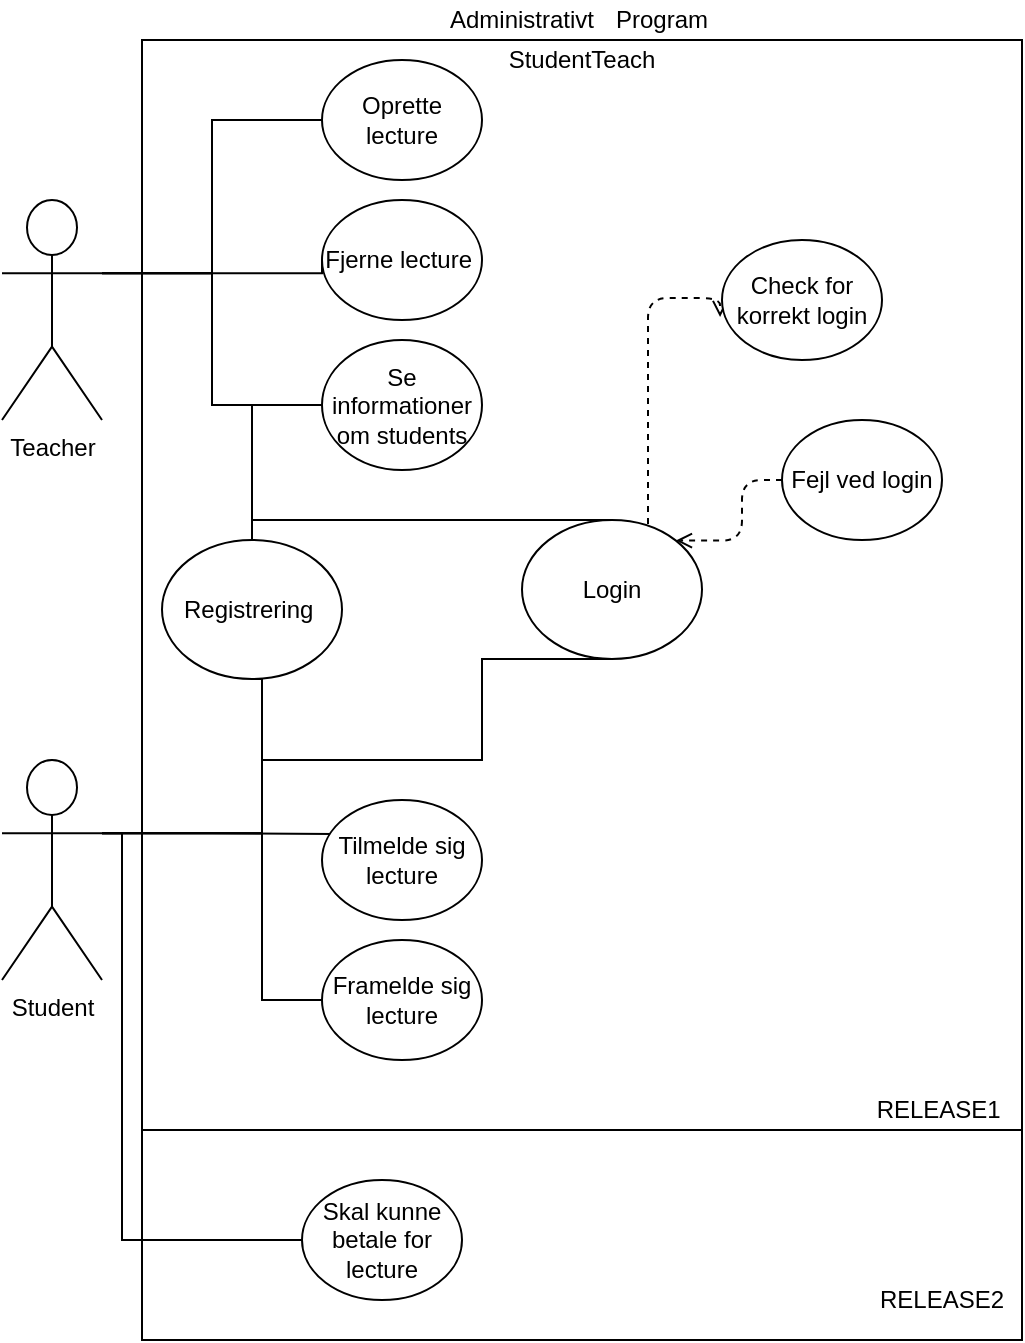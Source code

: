 <mxfile version="12.9.6" type="github"><diagram id="naz7NzOcKD-QqL_7P5jK" name="Page-1"><mxGraphModel dx="943" dy="561" grid="1" gridSize="10" guides="1" tooltips="1" connect="1" arrows="1" fold="1" page="1" pageScale="1" pageWidth="850" pageHeight="1100" math="0" shadow="0"><root><mxCell id="0"/><mxCell id="1" parent="0"/><mxCell id="hdsZDOFmJW38S7iMikZD-3" value="" style="rounded=0;whiteSpace=wrap;html=1;" parent="1" vertex="1"><mxGeometry x="180" y="90" width="440" height="650" as="geometry"/></mxCell><mxCell id="hdsZDOFmJW38S7iMikZD-5" value="Administrativt" style="text;html=1;strokeColor=none;fillColor=none;align=center;verticalAlign=middle;whiteSpace=wrap;rounded=0;" parent="1" vertex="1"><mxGeometry x="350" y="70" width="40" height="20" as="geometry"/></mxCell><mxCell id="hdsZDOFmJW38S7iMikZD-6" value="Program" style="text;html=1;strokeColor=none;fillColor=none;align=center;verticalAlign=middle;whiteSpace=wrap;rounded=0;" parent="1" vertex="1"><mxGeometry x="420" y="70" width="40" height="20" as="geometry"/></mxCell><mxCell id="hdsZDOFmJW38S7iMikZD-7" value="StudentTeach" style="text;html=1;strokeColor=none;fillColor=none;align=center;verticalAlign=middle;whiteSpace=wrap;rounded=0;" parent="1" vertex="1"><mxGeometry x="380" y="90" width="40" height="20" as="geometry"/></mxCell><mxCell id="Q4LFnAZzLEwqTKA5tDAf-13" style="edgeStyle=orthogonalEdgeStyle;rounded=0;orthogonalLoop=1;jettySize=auto;html=1;exitX=1;exitY=0.333;exitDx=0;exitDy=0;exitPerimeter=0;entryX=0.075;entryY=0.283;entryDx=0;entryDy=0;endArrow=none;endFill=0;strokeColor=#000000;entryPerimeter=0;" parent="1" source="hdsZDOFmJW38S7iMikZD-9" target="hdsZDOFmJW38S7iMikZD-17" edge="1"><mxGeometry relative="1" as="geometry"><Array as="points"/></mxGeometry></mxCell><mxCell id="Q4LFnAZzLEwqTKA5tDAf-14" style="edgeStyle=orthogonalEdgeStyle;rounded=0;orthogonalLoop=1;jettySize=auto;html=1;exitX=1;exitY=0.333;exitDx=0;exitDy=0;exitPerimeter=0;entryX=0;entryY=0.5;entryDx=0;entryDy=0;endArrow=none;endFill=0;strokeColor=#000000;" parent="1" source="hdsZDOFmJW38S7iMikZD-9" target="Q4LFnAZzLEwqTKA5tDAf-2" edge="1"><mxGeometry relative="1" as="geometry"><Array as="points"><mxPoint x="240" y="487"/><mxPoint x="240" y="570"/></Array></mxGeometry></mxCell><mxCell id="Q4LFnAZzLEwqTKA5tDAf-42" style="edgeStyle=orthogonalEdgeStyle;rounded=0;orthogonalLoop=1;jettySize=auto;html=1;exitX=1;exitY=0.333;exitDx=0;exitDy=0;exitPerimeter=0;entryX=0;entryY=0.5;entryDx=0;entryDy=0;endArrow=none;endFill=0;strokeColor=#000000;" parent="1" source="hdsZDOFmJW38S7iMikZD-9" target="Q4LFnAZzLEwqTKA5tDAf-11" edge="1"><mxGeometry relative="1" as="geometry"><Array as="points"><mxPoint x="170" y="487"/><mxPoint x="170" y="690"/></Array></mxGeometry></mxCell><mxCell id="hdsZDOFmJW38S7iMikZD-9" value="Student" style="shape=umlActor;verticalLabelPosition=bottom;labelBackgroundColor=#ffffff;verticalAlign=top;html=1;outlineConnect=0;" parent="1" vertex="1"><mxGeometry x="110" y="450" width="50" height="110" as="geometry"/></mxCell><mxCell id="hdsZDOFmJW38S7iMikZD-10" value="Teacher" style="shape=umlActor;verticalLabelPosition=bottom;labelBackgroundColor=#ffffff;verticalAlign=top;html=1;outlineConnect=0;" parent="1" vertex="1"><mxGeometry x="110" y="170" width="50" height="110" as="geometry"/></mxCell><mxCell id="hdsZDOFmJW38S7iMikZD-49" style="edgeStyle=orthogonalEdgeStyle;orthogonalLoop=1;jettySize=auto;html=1;exitX=0.7;exitY=0.029;exitDx=0;exitDy=0;entryX=-0.012;entryY=0.642;entryDx=0;entryDy=0;entryPerimeter=0;endArrow=open;endFill=0;strokeColor=#000000;rounded=1;dashed=1;exitPerimeter=0;" parent="1" source="hdsZDOFmJW38S7iMikZD-16" target="hdsZDOFmJW38S7iMikZD-45" edge="1"><mxGeometry relative="1" as="geometry"><Array as="points"><mxPoint x="433" y="219"/></Array></mxGeometry></mxCell><mxCell id="Q4LFnAZzLEwqTKA5tDAf-17" style="edgeStyle=orthogonalEdgeStyle;rounded=0;orthogonalLoop=1;jettySize=auto;html=1;exitX=0.5;exitY=1;exitDx=0;exitDy=0;entryX=1;entryY=0.333;entryDx=0;entryDy=0;entryPerimeter=0;endArrow=none;endFill=0;strokeColor=#000000;" parent="1" source="hdsZDOFmJW38S7iMikZD-16" target="hdsZDOFmJW38S7iMikZD-9" edge="1"><mxGeometry relative="1" as="geometry"><Array as="points"><mxPoint x="350" y="450"/><mxPoint x="240" y="450"/><mxPoint x="240" y="487"/></Array></mxGeometry></mxCell><mxCell id="Q4LFnAZzLEwqTKA5tDAf-41" style="edgeStyle=orthogonalEdgeStyle;rounded=0;orthogonalLoop=1;jettySize=auto;html=1;exitX=0.5;exitY=0;exitDx=0;exitDy=0;entryX=0.5;entryY=0;entryDx=0;entryDy=0;endArrow=none;endFill=0;strokeColor=#000000;" parent="1" source="hdsZDOFmJW38S7iMikZD-16" target="Q4LFnAZzLEwqTKA5tDAf-5" edge="1"><mxGeometry relative="1" as="geometry"><Array as="points"><mxPoint x="235" y="330"/></Array></mxGeometry></mxCell><mxCell id="hdsZDOFmJW38S7iMikZD-16" value="Login" style="ellipse;whiteSpace=wrap;html=1;" parent="1" vertex="1"><mxGeometry x="370" y="330" width="90" height="69.5" as="geometry"/></mxCell><mxCell id="hdsZDOFmJW38S7iMikZD-17" value="Tilmelde sig lecture" style="ellipse;whiteSpace=wrap;html=1;" parent="1" vertex="1"><mxGeometry x="270" y="470" width="80" height="60" as="geometry"/></mxCell><mxCell id="Q4LFnAZzLEwqTKA5tDAf-19" style="edgeStyle=orthogonalEdgeStyle;rounded=0;orthogonalLoop=1;jettySize=auto;html=1;exitX=0;exitY=0.5;exitDx=0;exitDy=0;entryX=1;entryY=0.333;entryDx=0;entryDy=0;entryPerimeter=0;endArrow=none;endFill=0;strokeColor=#000000;" parent="1" source="hdsZDOFmJW38S7iMikZD-19" target="hdsZDOFmJW38S7iMikZD-10" edge="1"><mxGeometry relative="1" as="geometry"/></mxCell><mxCell id="hdsZDOFmJW38S7iMikZD-19" value="Oprette lecture" style="ellipse;whiteSpace=wrap;html=1;" parent="1" vertex="1"><mxGeometry x="270" y="100" width="80" height="60" as="geometry"/></mxCell><mxCell id="Q4LFnAZzLEwqTKA5tDAf-20" style="edgeStyle=orthogonalEdgeStyle;rounded=0;orthogonalLoop=1;jettySize=auto;html=1;exitX=0;exitY=0.5;exitDx=0;exitDy=0;entryX=1;entryY=0.333;entryDx=0;entryDy=0;entryPerimeter=0;endArrow=none;endFill=0;strokeColor=#000000;" parent="1" source="hdsZDOFmJW38S7iMikZD-20" target="hdsZDOFmJW38S7iMikZD-10" edge="1"><mxGeometry relative="1" as="geometry"><Array as="points"><mxPoint x="270" y="207"/></Array></mxGeometry></mxCell><mxCell id="hdsZDOFmJW38S7iMikZD-20" value="Fjerne lecture&amp;nbsp;" style="ellipse;whiteSpace=wrap;html=1;" parent="1" vertex="1"><mxGeometry x="270" y="170" width="80" height="60" as="geometry"/></mxCell><mxCell id="Q4LFnAZzLEwqTKA5tDAf-26" style="edgeStyle=orthogonalEdgeStyle;rounded=0;orthogonalLoop=1;jettySize=auto;html=1;exitX=0;exitY=0.5;exitDx=0;exitDy=0;entryX=1;entryY=0.333;entryDx=0;entryDy=0;entryPerimeter=0;endArrow=none;endFill=0;strokeColor=#000000;" parent="1" source="hdsZDOFmJW38S7iMikZD-23" target="hdsZDOFmJW38S7iMikZD-10" edge="1"><mxGeometry relative="1" as="geometry"/></mxCell><mxCell id="hdsZDOFmJW38S7iMikZD-23" value="Se informationer om students" style="ellipse;whiteSpace=wrap;html=1;" parent="1" vertex="1"><mxGeometry x="270" y="240" width="80" height="65" as="geometry"/></mxCell><mxCell id="hdsZDOFmJW38S7iMikZD-45" value="Check for korrekt login" style="ellipse;whiteSpace=wrap;html=1;" parent="1" vertex="1"><mxGeometry x="470" y="190" width="80" height="60" as="geometry"/></mxCell><mxCell id="hdsZDOFmJW38S7iMikZD-50" style="edgeStyle=orthogonalEdgeStyle;rounded=1;orthogonalLoop=1;jettySize=auto;html=1;exitX=0;exitY=0.5;exitDx=0;exitDy=0;entryX=1;entryY=0;entryDx=0;entryDy=0;dashed=1;endArrow=open;endFill=0;strokeColor=#000000;" parent="1" source="hdsZDOFmJW38S7iMikZD-46" target="hdsZDOFmJW38S7iMikZD-16" edge="1"><mxGeometry relative="1" as="geometry"/></mxCell><mxCell id="hdsZDOFmJW38S7iMikZD-46" value="Fejl ved login" style="ellipse;whiteSpace=wrap;html=1;" parent="1" vertex="1"><mxGeometry x="500" y="280" width="80" height="60" as="geometry"/></mxCell><mxCell id="Q4LFnAZzLEwqTKA5tDAf-2" value="Framelde sig lecture" style="ellipse;whiteSpace=wrap;html=1;" parent="1" vertex="1"><mxGeometry x="270" y="540" width="80" height="60" as="geometry"/></mxCell><mxCell id="Q4LFnAZzLEwqTKA5tDAf-18" style="edgeStyle=orthogonalEdgeStyle;rounded=0;orthogonalLoop=1;jettySize=auto;html=1;exitX=0.5;exitY=1;exitDx=0;exitDy=0;endArrow=none;endFill=0;strokeColor=#000000;" parent="1" source="Q4LFnAZzLEwqTKA5tDAf-5" edge="1"><mxGeometry relative="1" as="geometry"><mxPoint x="240" y="470" as="targetPoint"/><Array as="points"><mxPoint x="240" y="410"/></Array></mxGeometry></mxCell><mxCell id="Q4LFnAZzLEwqTKA5tDAf-32" style="edgeStyle=orthogonalEdgeStyle;rounded=0;orthogonalLoop=1;jettySize=auto;html=1;exitX=0.5;exitY=0;exitDx=0;exitDy=0;entryX=0;entryY=0.5;entryDx=0;entryDy=0;endArrow=none;endFill=0;strokeColor=#000000;" parent="1" source="Q4LFnAZzLEwqTKA5tDAf-5" target="hdsZDOFmJW38S7iMikZD-23" edge="1"><mxGeometry relative="1" as="geometry"/></mxCell><mxCell id="Q4LFnAZzLEwqTKA5tDAf-5" value="Registrering&amp;nbsp;" style="ellipse;whiteSpace=wrap;html=1;" parent="1" vertex="1"><mxGeometry x="190" y="340" width="90" height="69.5" as="geometry"/></mxCell><mxCell id="Q4LFnAZzLEwqTKA5tDAf-9" value="RELEASE1&amp;nbsp;" style="text;html=1;strokeColor=none;fillColor=none;align=center;verticalAlign=middle;whiteSpace=wrap;rounded=0;" parent="1" vertex="1"><mxGeometry x="560" y="615" width="40" height="20" as="geometry"/></mxCell><mxCell id="Q4LFnAZzLEwqTKA5tDAf-10" value="RELEASE2" style="text;html=1;strokeColor=none;fillColor=none;align=center;verticalAlign=middle;whiteSpace=wrap;rounded=0;" parent="1" vertex="1"><mxGeometry x="560" y="710" width="40" height="20" as="geometry"/></mxCell><mxCell id="Q4LFnAZzLEwqTKA5tDAf-11" value="Skal kunne betale for lecture" style="ellipse;whiteSpace=wrap;html=1;" parent="1" vertex="1"><mxGeometry x="260" y="660" width="80" height="60" as="geometry"/></mxCell><mxCell id="Q4LFnAZzLEwqTKA5tDAf-44" value="" style="rounded=0;whiteSpace=wrap;html=1;gradientColor=#ffffff;fillColor=none;" parent="1" vertex="1"><mxGeometry x="180" y="635" width="440" height="105" as="geometry"/></mxCell></root></mxGraphModel></diagram></mxfile>